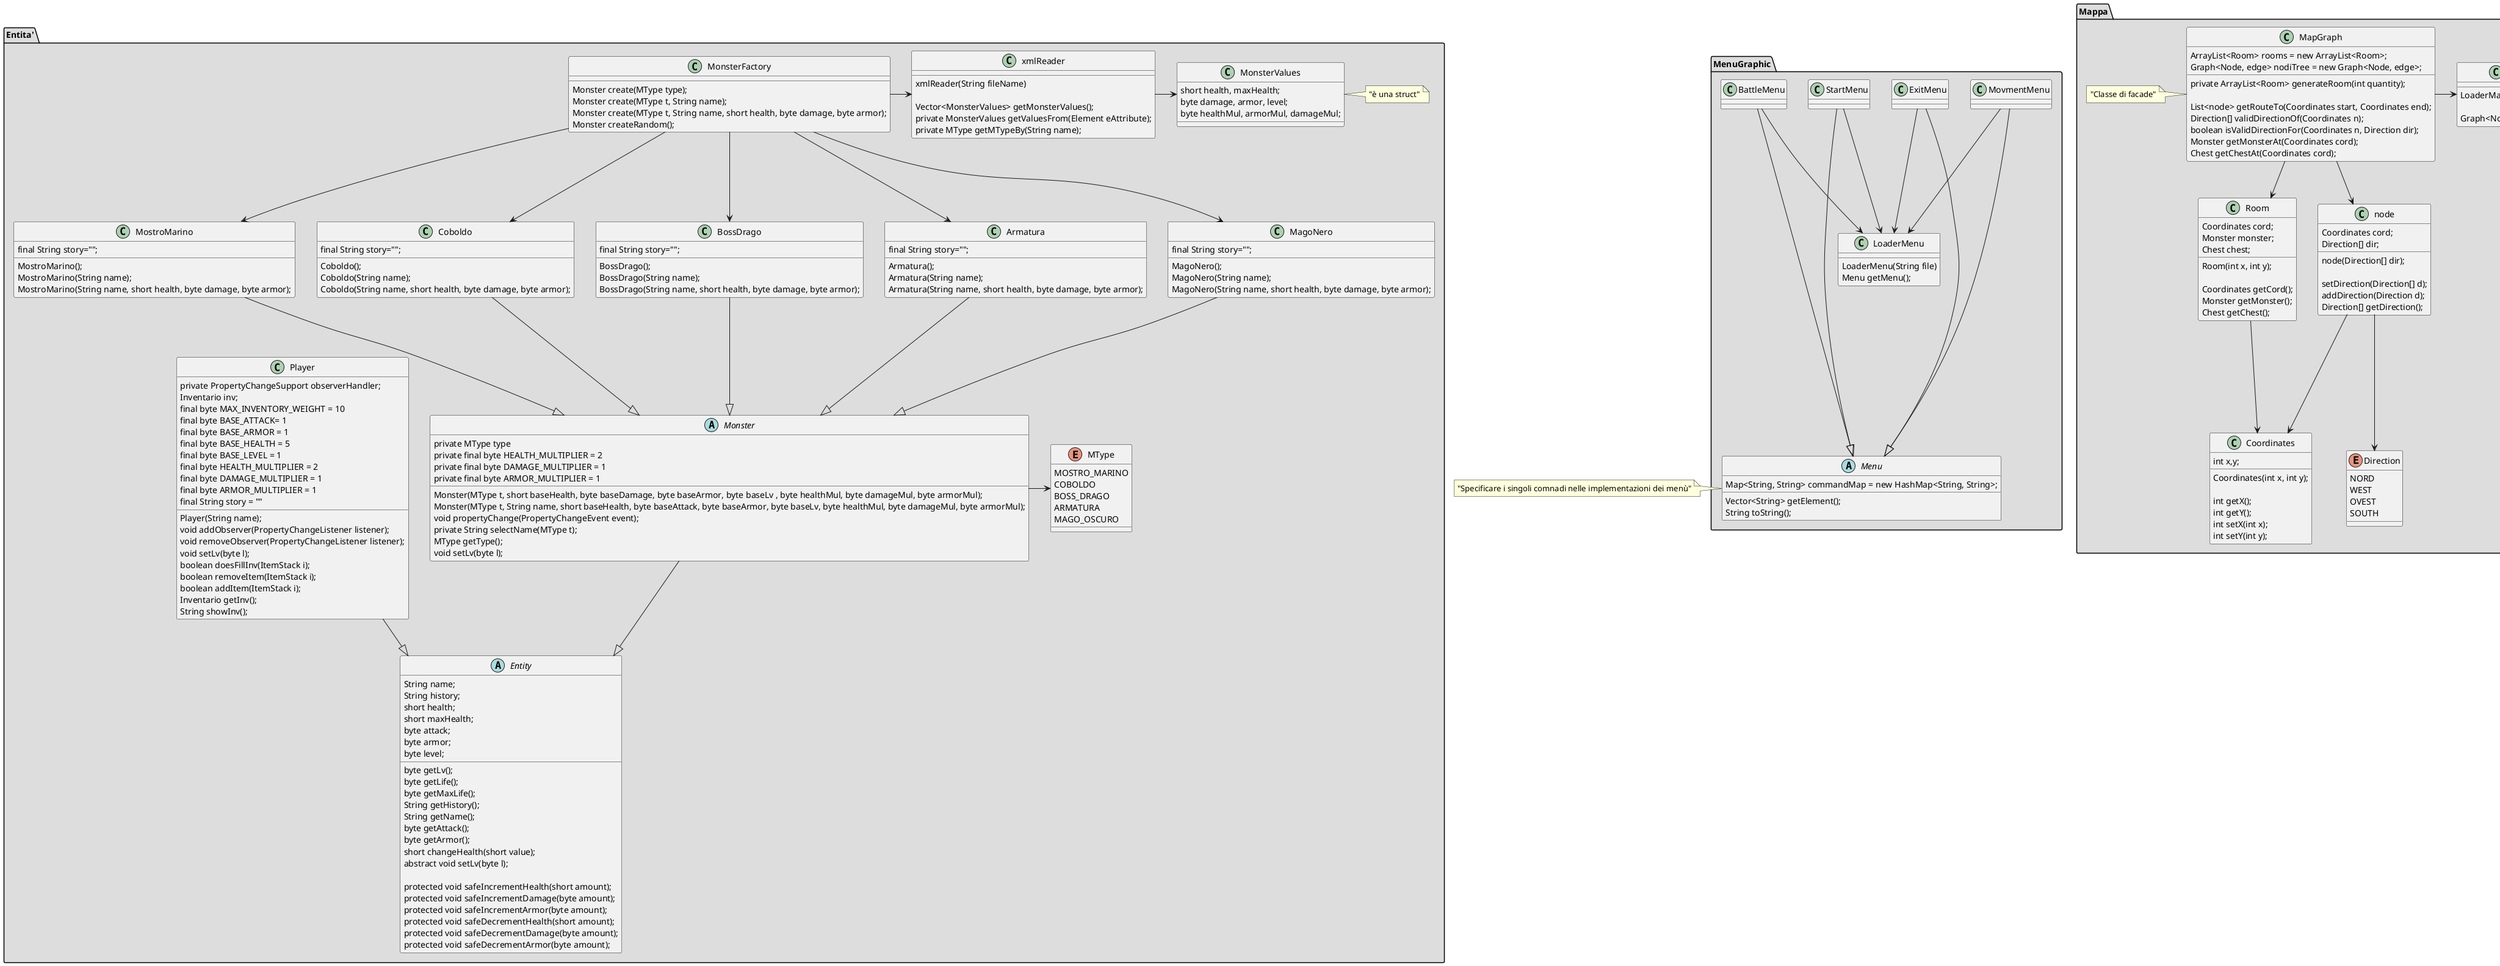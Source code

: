 @startuml
package "Entita'" #DDDDDD{ /'ADT tutti tipi di entità '/
enum MType{
  MOSTRO_MARINO
  COBOLDO
  BOSS_DRAGO
  ARMATURA
  MAGO_OSCURO
}

abstract class Entity{
  String name;
  String history;
  short health;
  short maxHealth;
  byte attack;
  byte armor;
  byte level;

  /'---------- METODI ENTITY ----------'/
  byte getLv();
  byte getLife();
  byte getMaxLife();
  String getHistory();
  String getName();
  byte getAttack();
  byte getArmor();
  short changeHealth(short value);
  abstract void setLv(byte l);

  protected void safeIncrementHealth(short amount);
  protected void safeIncrementDamage(byte amount);
  protected void safeIncrementArmor(byte amount);
  protected void safeDecrementHealth(short amount);
  protected void safeDecrementDamage(byte amount);
  protected void safeDecrementArmor(byte amount);
} 



class Player{
  private PropertyChangeSupport observerHandler;
  Inventario inv;
  final byte MAX_INVENTORY_WEIGHT = 10
  final byte BASE_ATTACK= 1
  final byte BASE_ARMOR = 1
  final byte BASE_HEALTH = 5
  final byte BASE_LEVEL = 1
  final byte HEALTH_MULTIPLIER = 2
  final byte DAMAGE_MULTIPLIER = 1
  final byte ARMOR_MULTIPLIER = 1
  final String story = ""

  /'---------- COSTRUTTORI ----------'/
  Player(String name);
  /'---------- METODI PLAYER ----------'/
  void addObserver(PropertyChangeListener listener);
  void removeObserver(PropertyChangeListener listener);
  void setLv(byte l);
  boolean doesFillInv(ItemStack i);
  boolean removeItem(ItemStack i);
  boolean addItem(ItemStack i);
  Inventario getInv();
  String showInv();
}

abstract class Monster{
  private MType type
  private final byte HEALTH_MULTIPLIER = 2
  private final byte DAMAGE_MULTIPLIER = 1
  private final byte ARMOR_MULTIPLIER = 1

  /'---------- COSTRUTTORI ----------'/
  Monster(MType t, short baseHealth, byte baseDamage, byte baseArmor, byte baseLv , byte healthMul, byte damageMul, byte armorMul);
  Monster(MType t, String name, short baseHealth, byte baseAttack, byte baseArmor, byte baseLv, byte healthMul, byte damageMul, byte armorMul);
  /'---------- METODI MONSTER ----------'/
  void propertyChange(PropertyChangeEvent event);
  private String selectName(MType t);
  MType getType();
  void setLv(byte l);
}
class MonsterFactory{
  /'---------- METODI MONSTER_FACTORY ----------'/
  Monster create(MType type);
  Monster create(MType t, String name);
  Monster create(MType t, String name, short health, byte damage, byte armor);
  Monster createRandom();
}

class xmlReader{
  /'---------- COSTRUTTORI ----------'/
  xmlReader(String fileName)

  /'---------- METODI----------'/
  Vector<MonsterValues> getMonsterValues();
  private MonsterValues getValuesFrom(Element eAttribute);
  private MType getMTypeBy(String name);
}

class MonsterValues{
  short health, maxHealth;
  byte damage, armor, level;
  byte healthMul, armorMul, damageMul;
}

note right of MonsterValues:"è una struct"


class Armatura{
  final String story="";

  /'---------- COSTRUTTORI ----------'/
  Armatura();
  Armatura(String name);
  Armatura(String name, short health, byte damage, byte armor);
}
class MagoNero{
  final String story="";

  /'---------- COSTRUTTORI ----------'/
  MagoNero();
  MagoNero(String name);
  MagoNero(String name, short health, byte damage, byte armor);
}
class MostroMarino{
  final String story="";

  /'---------- COSTRUTTORI ----------'/
  MostroMarino();
  MostroMarino(String name);
  MostroMarino(String name, short health, byte damage, byte armor);
}
class Coboldo{
  final String story="";

  /'---------- COSTRUTTORI ----------'/
  Coboldo();
  Coboldo(String name);
  Coboldo(String name, short health, byte damage, byte armor);

}
class BossDrago{
  final String story="";

  /'---------- COSTRUTTORI ----------'/
  BossDrago();
  BossDrago(String name);
  BossDrago(String name, short health, byte damage, byte armor);
}

}
Monster -> MType
Player --|>Entity
Monster --|>Entity
Armatura--|> Monster
MagoNero --|> Monster
MostroMarino --|> Monster
Coboldo--|> Monster
BossDrago--|> Monster

MonsterFactory --> BossDrago
MonsterFactory --> MagoNero 
MonsterFactory --> Coboldo
MonsterFactory --> Armatura
MonsterFactory --> MostroMarino 
MonsterFactory -> xmlReader
xmlReader -> MonsterValues


/'sta nel kernel layer'/
package MenuGraphic #DDDDDD{
class LoaderMenu{
  LoaderMenu(String file)
  Menu getMenu();

}

abstract class Menu{
  /'La prima stringa e il comando mentre la seconda è la descrizione'/
  Map<String, String> commandMap = new HashMap<String, String>;
  
  Vector<String> getElement();
  String toString();
}
class StartMenu{}
class BattleMenu{}
class MovmentMenu{}
class ExitMenu{}
}
note left of Menu :"Specificare i singoli comnadi nelle implementazioni dei menù"
BattleMenu---|> Menu
StartMenu---|> Menu
MovmentMenu ---|> Menu
ExitMenu---|> Menu

BattleMenu --> LoaderMenu
StartMenu --> LoaderMenu
MovmentMenu --> LoaderMenu
ExitMenu --> LoaderMenu


package Mappa #DDDDDD{   

class LoaderMap{
  /'---------- COSTRUTTORI ----------'/
  LoaderMap(String file);

  /'---------- METODI----------'/
  Graph<Node, edge> getMap();
} 
    
class Coordinates{
  int x,y;
  
  /'---------- COSTRUTTORI ----------'/
  Coordinates(int x, int y);

  /'---------- METODI----------'/
  int getX();
  int getY();
  int setX(int x);
  int setY(int y);

}

class MapGraph{
  ArrayList<Room> rooms = new ArrayList<Room>;
  Graph<Node, edge> nodiTree = new Graph<Node, edge>;

  /'---------- METODI ----------'/
  private ArrayList<Room> generateRoom(int quantity);

  List<node> getRouteTo(Coordinates start, Coordinates end);
  Direction[] validDirectionOf(Coordinates n);
  boolean isValidDirectionFor(Coordinates n, Direction dir);
  Monster getMonsterAt(Coordinates cord);
  Chest getChestAt(Coordinates cord);
}
note left of MapGraph :"Classe di facade"

enum  Direction{
  NORD
  WEST
  OVEST
  SOUTH
}

class node{
  Coordinates cord;
  Direction[] dir;
  
  /'---------- COSTRUTTORI ----------'/
  node(Direction[] dir);

  /'---------- METODI ----------'/
  setDirection(Direction[] d);
  addDirection(Direction d);
  Direction[] getDirection();

}

class Room{
  Coordinates cord;
  Monster monster;
  Chest chest;
  
  /'---------- COSTRUTTORI ----------'/
  Room(int x, int y);

  /'---------- METODI ----------'/
  Coordinates getCord();
  Monster getMonster();
  Chest getChest();
  }

} 


MapGraph --> Room
MapGraph --> node
MapGraph -> LoaderMap
node --> Coordinates
node --> Direction
Room --> Coordinates


package Prompts #DDDDDD{
/'Questa class è un Singleton: tutto entra ed esce da qua'/
class Promt{
  Command cmmd;
  boolean egnineLinked;
  
  /'----------- COSTRUTTORI -----------'/
  Promt();
  /'----------- METODI PROMPT -----------'/
  private void changeCommand(Command c);
  void linkEngine(GameEngine g)
  BackStateGame_Enum waitInput();
}

class StartCommand{
  execute();
}
class ExitCommand{
  execute();
}
class LookCommand{
  execute();
}
class AttackCommand{
  execute();
}
class MoveBackCommand{
  execute();
}
class MovePlayerCommand{
  execute();
}
class PlayerTakeCommand{
  execute();
}
class PlayerUseCommand{
  execute();
}
class PlayerRemoveCommand{
  execute();
}
class PlayerRemoveStackCommand{
  execute();
}
class LoadCommand{
  execute();
}

interface Command{
  execute();
}

}
StartCommand --|> Command
ExitCommand --|> Command
LookCommand --|> Command
AttackCommand --|> Command
MoveBackCommand --|> Command
MovePlayerCommand --|> Command
PlayerUseCommand --|> Command
PlayerRemoveStackCommand --|> Command
LoadCommand --|> Command
Promt --> Command

@enduml
